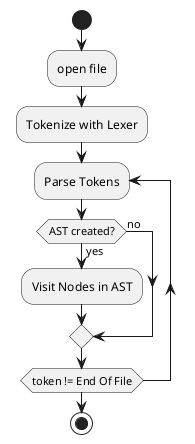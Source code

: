 @startuml


start

:open file;
:Tokenize with Lexer;

repeat :Parse Tokens;
    if (AST created?) then (yes)
          :Visit Nodes in AST;
    else (no)
    endif
repeat while (token != End Of File)

stop




@enduml
